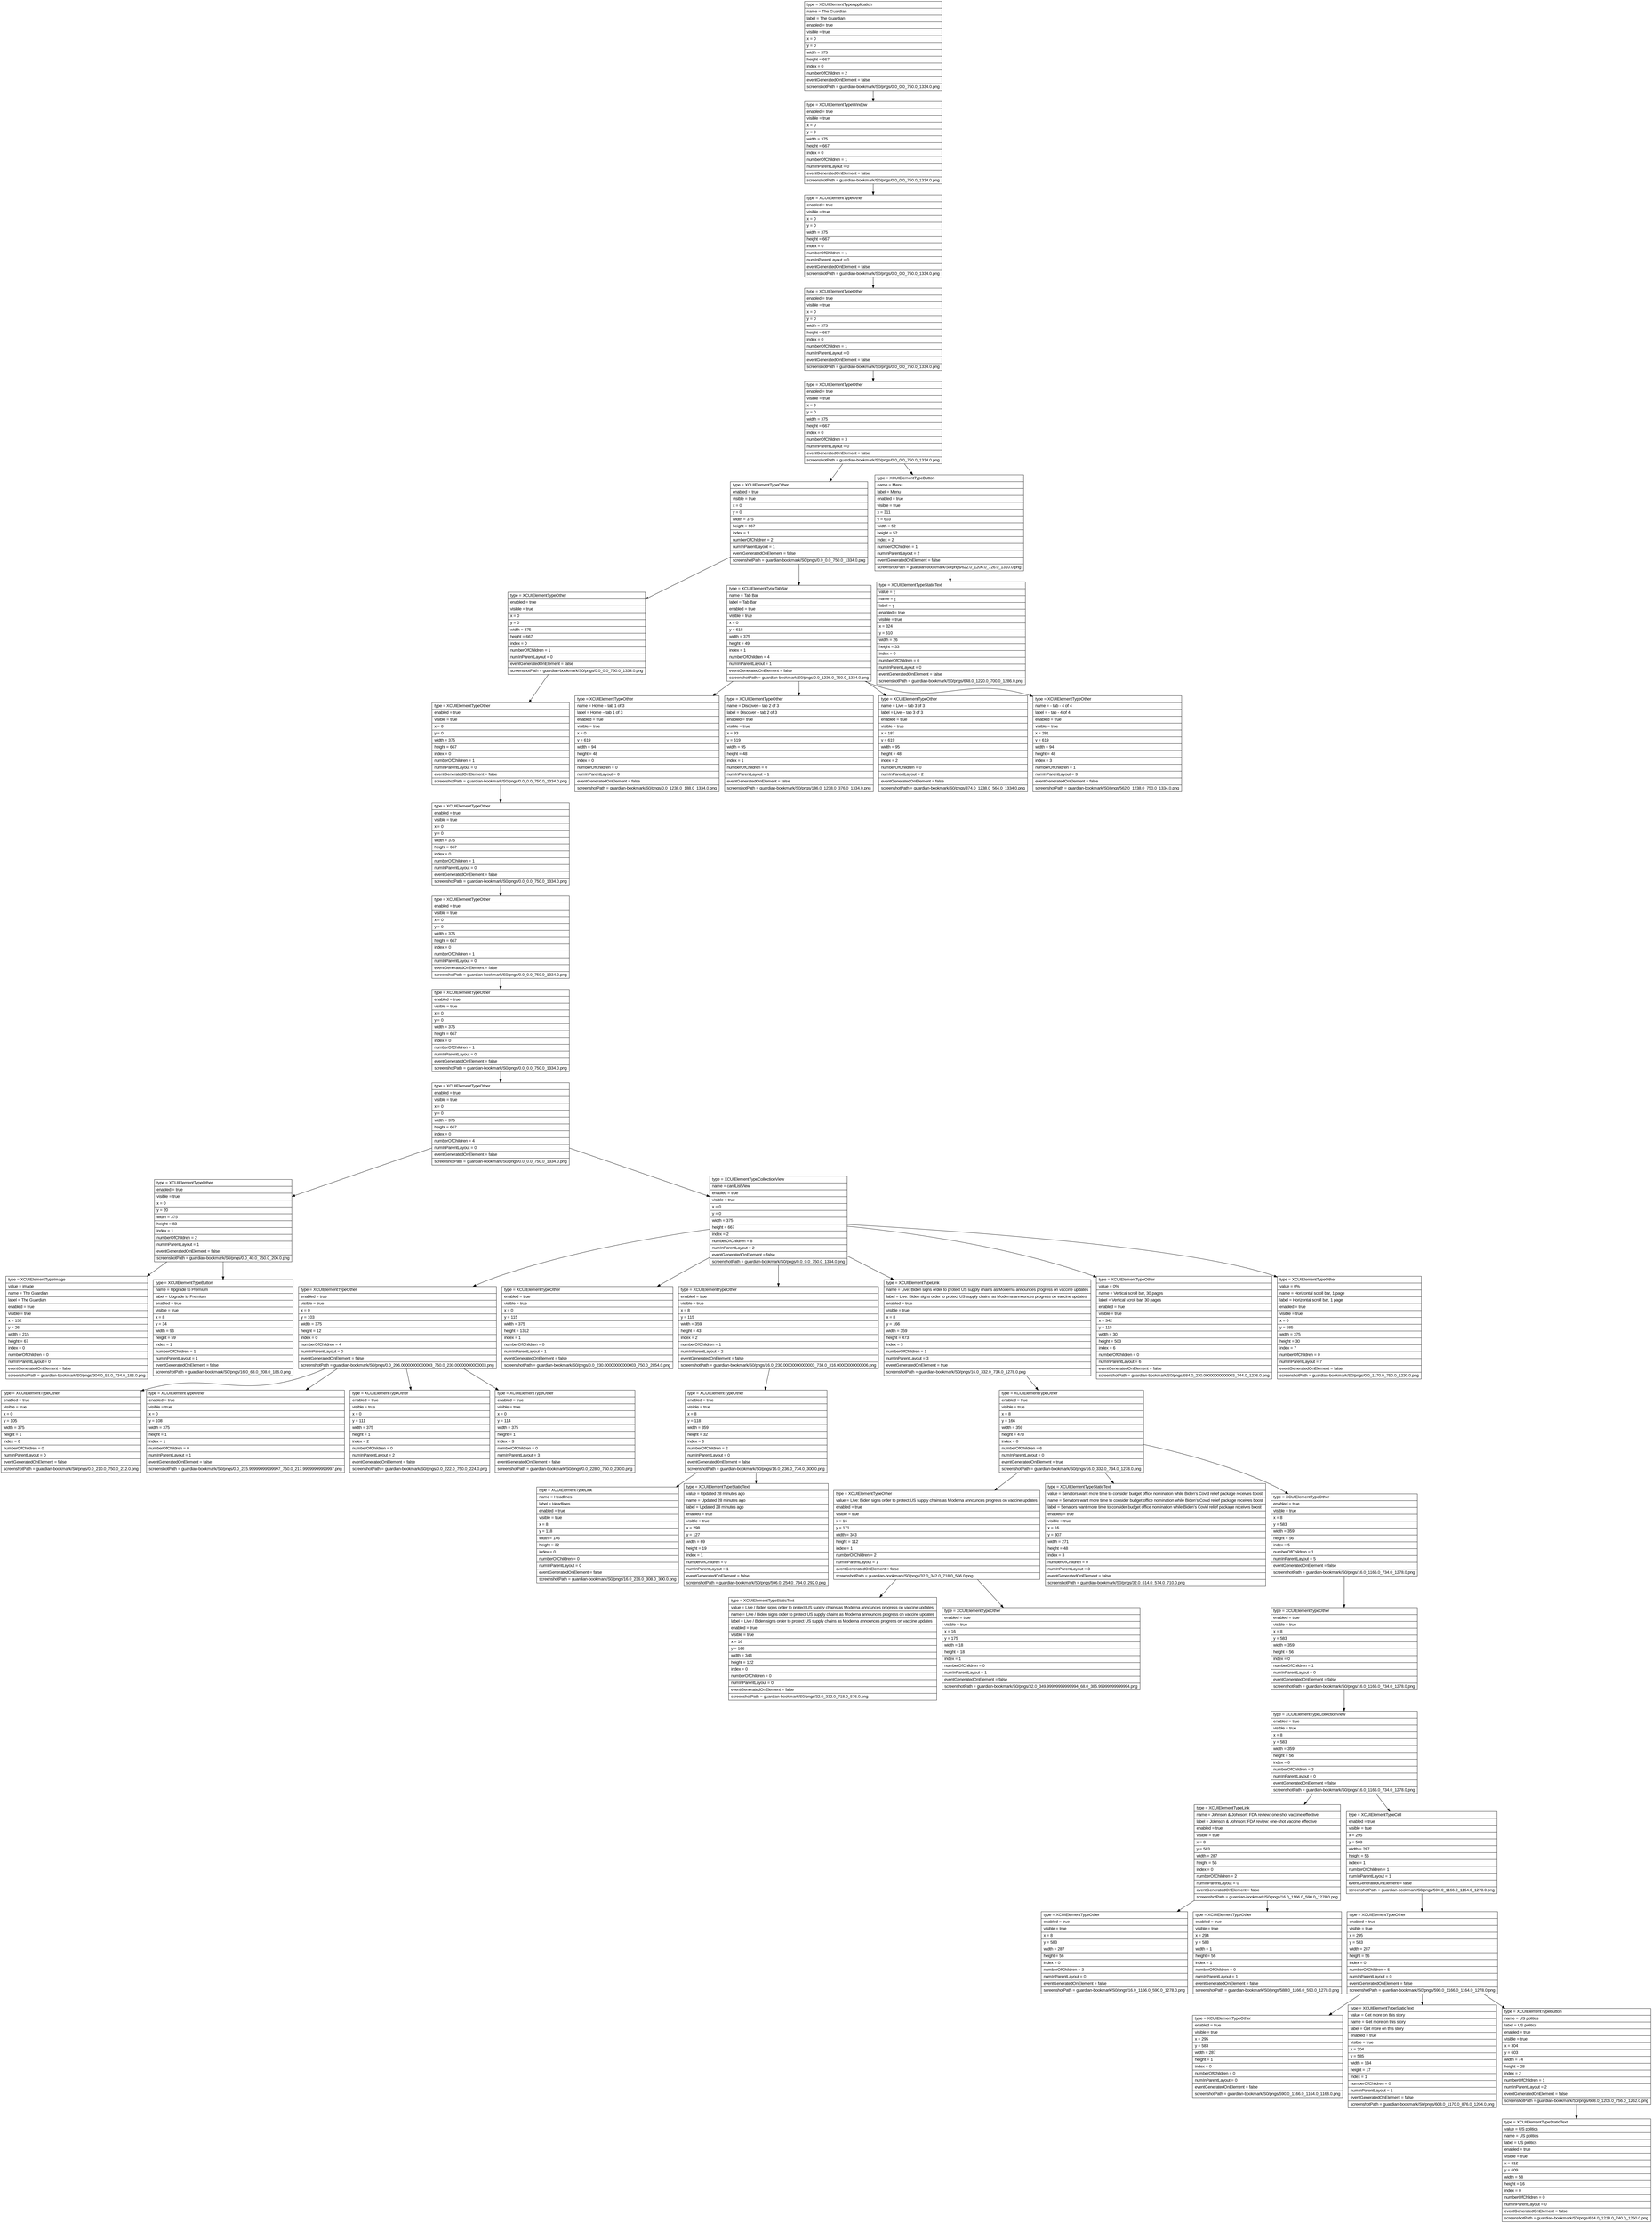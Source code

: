 digraph Layout {

	node [shape=record fontname=Arial];

	0	[label="{type = XCUIElementTypeApplication\l|name = The Guardian\l|label = The Guardian\l|enabled = true\l|visible = true\l|x = 0\l|y = 0\l|width = 375\l|height = 667\l|index = 0\l|numberOfChildren = 2\l|eventGeneratedOnElement = false \l|screenshotPath = guardian-bookmark/S0/pngs/0.0_0.0_750.0_1334.0.png\l}"]
	1	[label="{type = XCUIElementTypeWindow\l|enabled = true\l|visible = true\l|x = 0\l|y = 0\l|width = 375\l|height = 667\l|index = 0\l|numberOfChildren = 1\l|numInParentLayout = 0\l|eventGeneratedOnElement = false \l|screenshotPath = guardian-bookmark/S0/pngs/0.0_0.0_750.0_1334.0.png\l}"]
	2	[label="{type = XCUIElementTypeOther\l|enabled = true\l|visible = true\l|x = 0\l|y = 0\l|width = 375\l|height = 667\l|index = 0\l|numberOfChildren = 1\l|numInParentLayout = 0\l|eventGeneratedOnElement = false \l|screenshotPath = guardian-bookmark/S0/pngs/0.0_0.0_750.0_1334.0.png\l}"]
	3	[label="{type = XCUIElementTypeOther\l|enabled = true\l|visible = true\l|x = 0\l|y = 0\l|width = 375\l|height = 667\l|index = 0\l|numberOfChildren = 1\l|numInParentLayout = 0\l|eventGeneratedOnElement = false \l|screenshotPath = guardian-bookmark/S0/pngs/0.0_0.0_750.0_1334.0.png\l}"]
	4	[label="{type = XCUIElementTypeOther\l|enabled = true\l|visible = true\l|x = 0\l|y = 0\l|width = 375\l|height = 667\l|index = 0\l|numberOfChildren = 3\l|numInParentLayout = 0\l|eventGeneratedOnElement = false \l|screenshotPath = guardian-bookmark/S0/pngs/0.0_0.0_750.0_1334.0.png\l}"]
	5	[label="{type = XCUIElementTypeOther\l|enabled = true\l|visible = true\l|x = 0\l|y = 0\l|width = 375\l|height = 667\l|index = 1\l|numberOfChildren = 2\l|numInParentLayout = 1\l|eventGeneratedOnElement = false \l|screenshotPath = guardian-bookmark/S0/pngs/0.0_0.0_750.0_1334.0.png\l}"]
	6	[label="{type = XCUIElementTypeButton\l|name = Menu\l|label = Menu\l|enabled = true\l|visible = true\l|x = 311\l|y = 603\l|width = 52\l|height = 52\l|index = 2\l|numberOfChildren = 1\l|numInParentLayout = 2\l|eventGeneratedOnElement = false \l|screenshotPath = guardian-bookmark/S0/pngs/622.0_1206.0_726.0_1310.0.png\l}"]
	7	[label="{type = XCUIElementTypeOther\l|enabled = true\l|visible = true\l|x = 0\l|y = 0\l|width = 375\l|height = 667\l|index = 0\l|numberOfChildren = 1\l|numInParentLayout = 0\l|eventGeneratedOnElement = false \l|screenshotPath = guardian-bookmark/S0/pngs/0.0_0.0_750.0_1334.0.png\l}"]
	8	[label="{type = XCUIElementTypeTabBar\l|name = Tab Bar\l|label = Tab Bar\l|enabled = true\l|visible = true\l|x = 0\l|y = 618\l|width = 375\l|height = 49\l|index = 1\l|numberOfChildren = 4\l|numInParentLayout = 1\l|eventGeneratedOnElement = false \l|screenshotPath = guardian-bookmark/S0/pngs/0.0_1236.0_750.0_1334.0.png\l}"]
	9	[label="{type = XCUIElementTypeStaticText\l|value = \l|name = \l|label = \l|enabled = true\l|visible = true\l|x = 324\l|y = 610\l|width = 26\l|height = 33\l|index = 0\l|numberOfChildren = 0\l|numInParentLayout = 0\l|eventGeneratedOnElement = false \l|screenshotPath = guardian-bookmark/S0/pngs/648.0_1220.0_700.0_1286.0.png\l}"]
	10	[label="{type = XCUIElementTypeOther\l|enabled = true\l|visible = true\l|x = 0\l|y = 0\l|width = 375\l|height = 667\l|index = 0\l|numberOfChildren = 1\l|numInParentLayout = 0\l|eventGeneratedOnElement = false \l|screenshotPath = guardian-bookmark/S0/pngs/0.0_0.0_750.0_1334.0.png\l}"]
	11	[label="{type = XCUIElementTypeOther\l|name = Home – tab 1 of 3\l|label = Home – tab 1 of 3\l|enabled = true\l|visible = true\l|x = 0\l|y = 619\l|width = 94\l|height = 48\l|index = 0\l|numberOfChildren = 0\l|numInParentLayout = 0\l|eventGeneratedOnElement = false \l|screenshotPath = guardian-bookmark/S0/pngs/0.0_1238.0_188.0_1334.0.png\l}"]
	12	[label="{type = XCUIElementTypeOther\l|name = Discover – tab 2 of 3\l|label = Discover – tab 2 of 3\l|enabled = true\l|visible = true\l|x = 93\l|y = 619\l|width = 95\l|height = 48\l|index = 1\l|numberOfChildren = 0\l|numInParentLayout = 1\l|eventGeneratedOnElement = false \l|screenshotPath = guardian-bookmark/S0/pngs/186.0_1238.0_376.0_1334.0.png\l}"]
	13	[label="{type = XCUIElementTypeOther\l|name = Live – tab 3 of 3\l|label = Live – tab 3 of 3\l|enabled = true\l|visible = true\l|x = 187\l|y = 619\l|width = 95\l|height = 48\l|index = 2\l|numberOfChildren = 0\l|numInParentLayout = 2\l|eventGeneratedOnElement = false \l|screenshotPath = guardian-bookmark/S0/pngs/374.0_1238.0_564.0_1334.0.png\l}"]
	14	[label="{type = XCUIElementTypeOther\l|name =  - tab - 4 of 4\l|label =  - tab - 4 of 4\l|enabled = true\l|visible = true\l|x = 281\l|y = 619\l|width = 94\l|height = 48\l|index = 3\l|numberOfChildren = 1\l|numInParentLayout = 3\l|eventGeneratedOnElement = false \l|screenshotPath = guardian-bookmark/S0/pngs/562.0_1238.0_750.0_1334.0.png\l}"]
	15	[label="{type = XCUIElementTypeOther\l|enabled = true\l|visible = true\l|x = 0\l|y = 0\l|width = 375\l|height = 667\l|index = 0\l|numberOfChildren = 1\l|numInParentLayout = 0\l|eventGeneratedOnElement = false \l|screenshotPath = guardian-bookmark/S0/pngs/0.0_0.0_750.0_1334.0.png\l}"]
	16	[label="{type = XCUIElementTypeOther\l|enabled = true\l|visible = true\l|x = 0\l|y = 0\l|width = 375\l|height = 667\l|index = 0\l|numberOfChildren = 1\l|numInParentLayout = 0\l|eventGeneratedOnElement = false \l|screenshotPath = guardian-bookmark/S0/pngs/0.0_0.0_750.0_1334.0.png\l}"]
	17	[label="{type = XCUIElementTypeOther\l|enabled = true\l|visible = true\l|x = 0\l|y = 0\l|width = 375\l|height = 667\l|index = 0\l|numberOfChildren = 1\l|numInParentLayout = 0\l|eventGeneratedOnElement = false \l|screenshotPath = guardian-bookmark/S0/pngs/0.0_0.0_750.0_1334.0.png\l}"]
	18	[label="{type = XCUIElementTypeOther\l|enabled = true\l|visible = true\l|x = 0\l|y = 0\l|width = 375\l|height = 667\l|index = 0\l|numberOfChildren = 4\l|numInParentLayout = 0\l|eventGeneratedOnElement = false \l|screenshotPath = guardian-bookmark/S0/pngs/0.0_0.0_750.0_1334.0.png\l}"]
	19	[label="{type = XCUIElementTypeOther\l|enabled = true\l|visible = true\l|x = 0\l|y = 20\l|width = 375\l|height = 83\l|index = 1\l|numberOfChildren = 2\l|numInParentLayout = 1\l|eventGeneratedOnElement = false \l|screenshotPath = guardian-bookmark/S0/pngs/0.0_40.0_750.0_206.0.png\l}"]
	20	[label="{type = XCUIElementTypeCollectionView\l|name = cardListView\l|enabled = true\l|visible = true\l|x = 0\l|y = 0\l|width = 375\l|height = 667\l|index = 2\l|numberOfChildren = 8\l|numInParentLayout = 2\l|eventGeneratedOnElement = false \l|screenshotPath = guardian-bookmark/S0/pngs/0.0_0.0_750.0_1334.0.png\l}"]
	21	[label="{type = XCUIElementTypeImage\l|value = image\l|name = The Guardian\l|label = The Guardian\l|enabled = true\l|visible = true\l|x = 152\l|y = 26\l|width = 215\l|height = 67\l|index = 0\l|numberOfChildren = 0\l|numInParentLayout = 0\l|eventGeneratedOnElement = false \l|screenshotPath = guardian-bookmark/S0/pngs/304.0_52.0_734.0_186.0.png\l}"]
	22	[label="{type = XCUIElementTypeButton\l|name = Upgrade to Premium\l|label = Upgrade to Premium\l|enabled = true\l|visible = true\l|x = 8\l|y = 34\l|width = 96\l|height = 59\l|index = 1\l|numberOfChildren = 1\l|numInParentLayout = 1\l|eventGeneratedOnElement = false \l|screenshotPath = guardian-bookmark/S0/pngs/16.0_68.0_208.0_186.0.png\l}"]
	23	[label="{type = XCUIElementTypeOther\l|enabled = true\l|visible = true\l|x = 0\l|y = 103\l|width = 375\l|height = 12\l|index = 0\l|numberOfChildren = 4\l|numInParentLayout = 0\l|eventGeneratedOnElement = false \l|screenshotPath = guardian-bookmark/S0/pngs/0.0_206.00000000000003_750.0_230.00000000000003.png\l}"]
	24	[label="{type = XCUIElementTypeOther\l|enabled = true\l|visible = true\l|x = 0\l|y = 115\l|width = 375\l|height = 1312\l|index = 1\l|numberOfChildren = 0\l|numInParentLayout = 1\l|eventGeneratedOnElement = false \l|screenshotPath = guardian-bookmark/S0/pngs/0.0_230.00000000000003_750.0_2854.0.png\l}"]
	25	[label="{type = XCUIElementTypeOther\l|enabled = true\l|visible = true\l|x = 8\l|y = 115\l|width = 359\l|height = 43\l|index = 2\l|numberOfChildren = 1\l|numInParentLayout = 2\l|eventGeneratedOnElement = false \l|screenshotPath = guardian-bookmark/S0/pngs/16.0_230.00000000000003_734.0_316.00000000000006.png\l}"]
	26	[label="{type = XCUIElementTypeLink\l|name = Live: Biden signs order to protect US supply chains as Moderna announces progress on vaccine updates\l|label = Live: Biden signs order to protect US supply chains as Moderna announces progress on vaccine updates\l|enabled = true\l|visible = true\l|x = 8\l|y = 166\l|width = 359\l|height = 473\l|index = 3\l|numberOfChildren = 1\l|numInParentLayout = 3\l|eventGeneratedOnElement = true \l|screenshotPath = guardian-bookmark/S0/pngs/16.0_332.0_734.0_1278.0.png\l}"]
	27	[label="{type = XCUIElementTypeOther\l|value = 0%\l|name = Vertical scroll bar, 30 pages\l|label = Vertical scroll bar, 30 pages\l|enabled = true\l|visible = true\l|x = 342\l|y = 115\l|width = 30\l|height = 503\l|index = 6\l|numberOfChildren = 0\l|numInParentLayout = 6\l|eventGeneratedOnElement = false \l|screenshotPath = guardian-bookmark/S0/pngs/684.0_230.00000000000003_744.0_1236.0.png\l}"]
	28	[label="{type = XCUIElementTypeOther\l|value = 0%\l|name = Horizontal scroll bar, 1 page\l|label = Horizontal scroll bar, 1 page\l|enabled = true\l|visible = true\l|x = 0\l|y = 585\l|width = 375\l|height = 30\l|index = 7\l|numberOfChildren = 0\l|numInParentLayout = 7\l|eventGeneratedOnElement = false \l|screenshotPath = guardian-bookmark/S0/pngs/0.0_1170.0_750.0_1230.0.png\l}"]
	29	[label="{type = XCUIElementTypeOther\l|enabled = true\l|visible = true\l|x = 0\l|y = 105\l|width = 375\l|height = 1\l|index = 0\l|numberOfChildren = 0\l|numInParentLayout = 0\l|eventGeneratedOnElement = false \l|screenshotPath = guardian-bookmark/S0/pngs/0.0_210.0_750.0_212.0.png\l}"]
	30	[label="{type = XCUIElementTypeOther\l|enabled = true\l|visible = true\l|x = 0\l|y = 108\l|width = 375\l|height = 1\l|index = 1\l|numberOfChildren = 0\l|numInParentLayout = 1\l|eventGeneratedOnElement = false \l|screenshotPath = guardian-bookmark/S0/pngs/0.0_215.99999999999997_750.0_217.99999999999997.png\l}"]
	31	[label="{type = XCUIElementTypeOther\l|enabled = true\l|visible = true\l|x = 0\l|y = 111\l|width = 375\l|height = 1\l|index = 2\l|numberOfChildren = 0\l|numInParentLayout = 2\l|eventGeneratedOnElement = false \l|screenshotPath = guardian-bookmark/S0/pngs/0.0_222.0_750.0_224.0.png\l}"]
	32	[label="{type = XCUIElementTypeOther\l|enabled = true\l|visible = true\l|x = 0\l|y = 114\l|width = 375\l|height = 1\l|index = 3\l|numberOfChildren = 0\l|numInParentLayout = 3\l|eventGeneratedOnElement = false \l|screenshotPath = guardian-bookmark/S0/pngs/0.0_228.0_750.0_230.0.png\l}"]
	33	[label="{type = XCUIElementTypeOther\l|enabled = true\l|visible = true\l|x = 8\l|y = 118\l|width = 359\l|height = 32\l|index = 0\l|numberOfChildren = 2\l|numInParentLayout = 0\l|eventGeneratedOnElement = false \l|screenshotPath = guardian-bookmark/S0/pngs/16.0_236.0_734.0_300.0.png\l}"]
	34	[label="{type = XCUIElementTypeOther\l|enabled = true\l|visible = true\l|x = 8\l|y = 166\l|width = 359\l|height = 473\l|index = 0\l|numberOfChildren = 6\l|numInParentLayout = 0\l|eventGeneratedOnElement = true \l|screenshotPath = guardian-bookmark/S0/pngs/16.0_332.0_734.0_1278.0.png\l}"]
	35	[label="{type = XCUIElementTypeLink\l|name = Headlines\l|label = Headlines\l|enabled = true\l|visible = true\l|x = 8\l|y = 118\l|width = 146\l|height = 32\l|index = 0\l|numberOfChildren = 0\l|numInParentLayout = 0\l|eventGeneratedOnElement = false \l|screenshotPath = guardian-bookmark/S0/pngs/16.0_236.0_308.0_300.0.png\l}"]
	36	[label="{type = XCUIElementTypeStaticText\l|value = Updated 28 minutes ago\l|name = Updated 28 minutes ago\l|label = Updated 28 minutes ago\l|enabled = true\l|visible = true\l|x = 298\l|y = 127\l|width = 69\l|height = 19\l|index = 1\l|numberOfChildren = 0\l|numInParentLayout = 1\l|eventGeneratedOnElement = false \l|screenshotPath = guardian-bookmark/S0/pngs/596.0_254.0_734.0_292.0.png\l}"]
	37	[label="{type = XCUIElementTypeOther\l|value = Live: Biden signs order to protect US supply chains as Moderna announces progress on vaccine updates\l|enabled = true\l|visible = true\l|x = 16\l|y = 171\l|width = 343\l|height = 112\l|index = 1\l|numberOfChildren = 2\l|numInParentLayout = 1\l|eventGeneratedOnElement = false \l|screenshotPath = guardian-bookmark/S0/pngs/32.0_342.0_718.0_566.0.png\l}"]
	38	[label="{type = XCUIElementTypeStaticText\l|value = Senators want more time to consider budget office nomination while Biden’s Covid relief package receives boost\l|name = Senators want more time to consider budget office nomination while Biden’s Covid relief package receives boost\l|label = Senators want more time to consider budget office nomination while Biden’s Covid relief package receives boost\l|enabled = true\l|visible = true\l|x = 16\l|y = 307\l|width = 271\l|height = 48\l|index = 3\l|numberOfChildren = 0\l|numInParentLayout = 3\l|eventGeneratedOnElement = false \l|screenshotPath = guardian-bookmark/S0/pngs/32.0_614.0_574.0_710.0.png\l}"]
	39	[label="{type = XCUIElementTypeOther\l|enabled = true\l|visible = true\l|x = 8\l|y = 583\l|width = 359\l|height = 56\l|index = 5\l|numberOfChildren = 1\l|numInParentLayout = 5\l|eventGeneratedOnElement = false \l|screenshotPath = guardian-bookmark/S0/pngs/16.0_1166.0_734.0_1278.0.png\l}"]
	40	[label="{type = XCUIElementTypeStaticText\l|value = Live / Biden signs order to protect US supply chains as Moderna announces progress on vaccine updates\l|name = Live / Biden signs order to protect US supply chains as Moderna announces progress on vaccine updates\l|label = Live / Biden signs order to protect US supply chains as Moderna announces progress on vaccine updates\l|enabled = true\l|visible = true\l|x = 16\l|y = 166\l|width = 343\l|height = 122\l|index = 0\l|numberOfChildren = 0\l|numInParentLayout = 0\l|eventGeneratedOnElement = false \l|screenshotPath = guardian-bookmark/S0/pngs/32.0_332.0_718.0_576.0.png\l}"]
	41	[label="{type = XCUIElementTypeOther\l|enabled = true\l|visible = true\l|x = 16\l|y = 175\l|width = 18\l|height = 18\l|index = 1\l|numberOfChildren = 0\l|numInParentLayout = 1\l|eventGeneratedOnElement = false \l|screenshotPath = guardian-bookmark/S0/pngs/32.0_349.99999999999994_68.0_385.99999999999994.png\l}"]
	42	[label="{type = XCUIElementTypeOther\l|enabled = true\l|visible = true\l|x = 8\l|y = 583\l|width = 359\l|height = 56\l|index = 0\l|numberOfChildren = 1\l|numInParentLayout = 0\l|eventGeneratedOnElement = false \l|screenshotPath = guardian-bookmark/S0/pngs/16.0_1166.0_734.0_1278.0.png\l}"]
	43	[label="{type = XCUIElementTypeCollectionView\l|enabled = true\l|visible = true\l|x = 8\l|y = 583\l|width = 359\l|height = 56\l|index = 0\l|numberOfChildren = 3\l|numInParentLayout = 0\l|eventGeneratedOnElement = false \l|screenshotPath = guardian-bookmark/S0/pngs/16.0_1166.0_734.0_1278.0.png\l}"]
	44	[label="{type = XCUIElementTypeLink\l|name = Johnson & Johnson: FDA review: one-shot vaccine effective\l|label = Johnson & Johnson: FDA review: one-shot vaccine effective\l|enabled = true\l|visible = true\l|x = 8\l|y = 583\l|width = 287\l|height = 56\l|index = 0\l|numberOfChildren = 2\l|numInParentLayout = 0\l|eventGeneratedOnElement = false \l|screenshotPath = guardian-bookmark/S0/pngs/16.0_1166.0_590.0_1278.0.png\l}"]
	45	[label="{type = XCUIElementTypeCell\l|enabled = true\l|visible = true\l|x = 295\l|y = 583\l|width = 287\l|height = 56\l|index = 1\l|numberOfChildren = 1\l|numInParentLayout = 1\l|eventGeneratedOnElement = false \l|screenshotPath = guardian-bookmark/S0/pngs/590.0_1166.0_1164.0_1278.0.png\l}"]
	46	[label="{type = XCUIElementTypeOther\l|enabled = true\l|visible = true\l|x = 8\l|y = 583\l|width = 287\l|height = 56\l|index = 0\l|numberOfChildren = 3\l|numInParentLayout = 0\l|eventGeneratedOnElement = false \l|screenshotPath = guardian-bookmark/S0/pngs/16.0_1166.0_590.0_1278.0.png\l}"]
	47	[label="{type = XCUIElementTypeOther\l|enabled = true\l|visible = true\l|x = 294\l|y = 583\l|width = 1\l|height = 56\l|index = 1\l|numberOfChildren = 0\l|numInParentLayout = 1\l|eventGeneratedOnElement = false \l|screenshotPath = guardian-bookmark/S0/pngs/588.0_1166.0_590.0_1278.0.png\l}"]
	48	[label="{type = XCUIElementTypeOther\l|enabled = true\l|visible = true\l|x = 295\l|y = 583\l|width = 287\l|height = 56\l|index = 0\l|numberOfChildren = 5\l|numInParentLayout = 0\l|eventGeneratedOnElement = false \l|screenshotPath = guardian-bookmark/S0/pngs/590.0_1166.0_1164.0_1278.0.png\l}"]
	49	[label="{type = XCUIElementTypeOther\l|enabled = true\l|visible = true\l|x = 295\l|y = 583\l|width = 287\l|height = 1\l|index = 0\l|numberOfChildren = 0\l|numInParentLayout = 0\l|eventGeneratedOnElement = false \l|screenshotPath = guardian-bookmark/S0/pngs/590.0_1166.0_1164.0_1168.0.png\l}"]
	50	[label="{type = XCUIElementTypeStaticText\l|value = Get more on this story\l|name = Get more on this story\l|label = Get more on this story\l|enabled = true\l|visible = true\l|x = 304\l|y = 585\l|width = 134\l|height = 17\l|index = 1\l|numberOfChildren = 0\l|numInParentLayout = 1\l|eventGeneratedOnElement = false \l|screenshotPath = guardian-bookmark/S0/pngs/608.0_1170.0_876.0_1204.0.png\l}"]
	51	[label="{type = XCUIElementTypeButton\l|name = US politics\l|label = US politics\l|enabled = true\l|visible = true\l|x = 304\l|y = 603\l|width = 74\l|height = 28\l|index = 2\l|numberOfChildren = 1\l|numInParentLayout = 2\l|eventGeneratedOnElement = false \l|screenshotPath = guardian-bookmark/S0/pngs/608.0_1206.0_756.0_1262.0.png\l}"]
	52	[label="{type = XCUIElementTypeStaticText\l|value = US politics\l|name = US politics\l|label = US politics\l|enabled = true\l|visible = true\l|x = 312\l|y = 609\l|width = 58\l|height = 16\l|index = 0\l|numberOfChildren = 0\l|numInParentLayout = 0\l|eventGeneratedOnElement = false \l|screenshotPath = guardian-bookmark/S0/pngs/624.0_1218.0_740.0_1250.0.png\l}"]


	0 -> 1
	1 -> 2
	2 -> 3
	3 -> 4
	4 -> 5
	4 -> 6
	5 -> 7
	5 -> 8
	6 -> 9
	7 -> 10
	8 -> 11
	8 -> 12
	8 -> 13
	8 -> 14
	10 -> 15
	15 -> 16
	16 -> 17
	17 -> 18
	18 -> 19
	18 -> 20
	19 -> 21
	19 -> 22
	20 -> 23
	20 -> 24
	20 -> 25
	20 -> 26
	20 -> 27
	20 -> 28
	23 -> 29
	23 -> 30
	23 -> 31
	23 -> 32
	25 -> 33
	26 -> 34
	33 -> 35
	33 -> 36
	34 -> 37
	34 -> 38
	34 -> 39
	37 -> 40
	37 -> 41
	39 -> 42
	42 -> 43
	43 -> 44
	43 -> 45
	44 -> 46
	44 -> 47
	45 -> 48
	48 -> 49
	48 -> 50
	48 -> 51
	51 -> 52


}